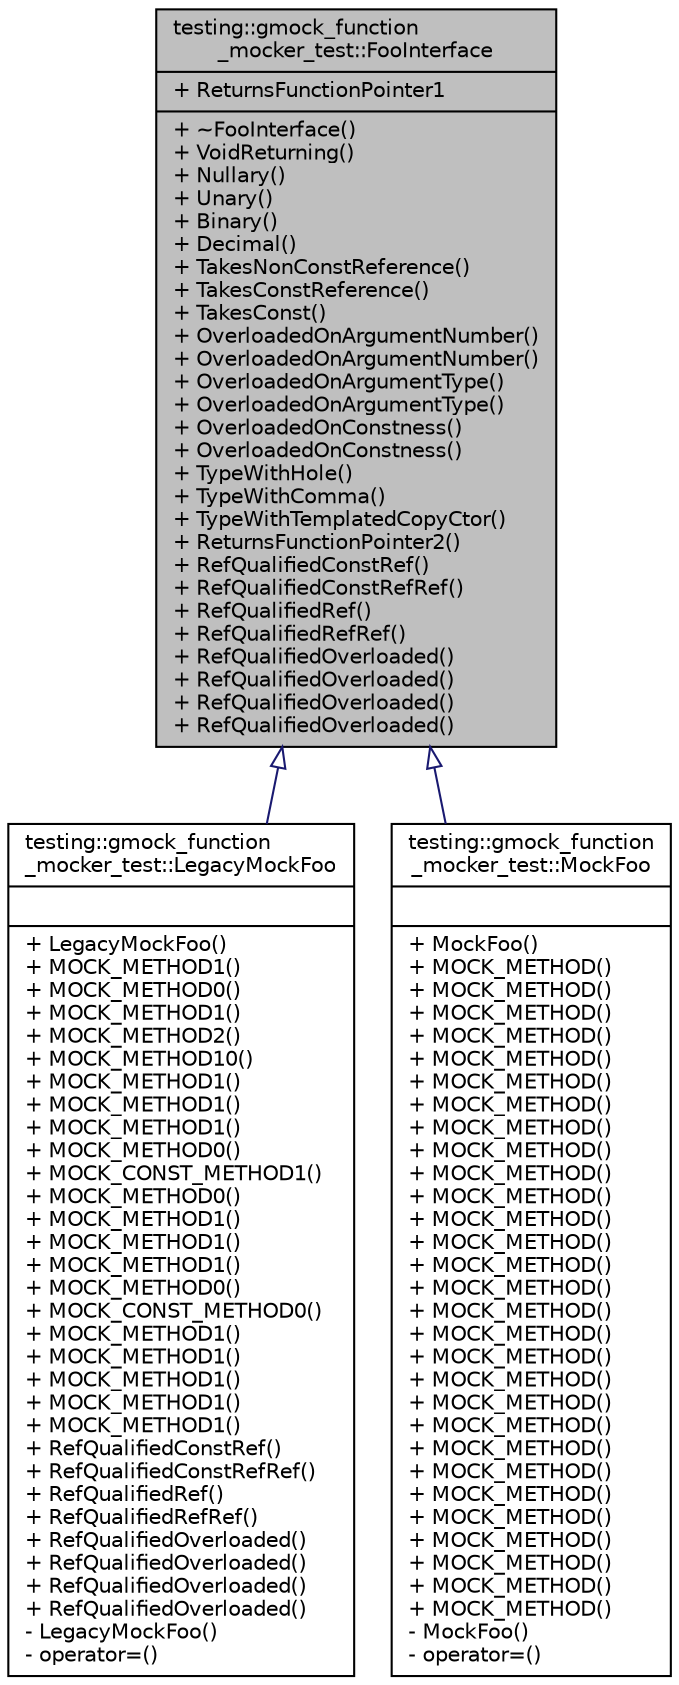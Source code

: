 digraph "testing::gmock_function_mocker_test::FooInterface"
{
 // LATEX_PDF_SIZE
  bgcolor="transparent";
  edge [fontname="Helvetica",fontsize="10",labelfontname="Helvetica",labelfontsize="10"];
  node [fontname="Helvetica",fontsize="10",shape=record];
  Node1 [label="{testing::gmock_function\l_mocker_test::FooInterface\n|+ ReturnsFunctionPointer1\l|+ ~FooInterface()\l+ VoidReturning()\l+ Nullary()\l+ Unary()\l+ Binary()\l+ Decimal()\l+ TakesNonConstReference()\l+ TakesConstReference()\l+ TakesConst()\l+ OverloadedOnArgumentNumber()\l+ OverloadedOnArgumentNumber()\l+ OverloadedOnArgumentType()\l+ OverloadedOnArgumentType()\l+ OverloadedOnConstness()\l+ OverloadedOnConstness()\l+ TypeWithHole()\l+ TypeWithComma()\l+ TypeWithTemplatedCopyCtor()\l+ ReturnsFunctionPointer2()\l+ RefQualifiedConstRef()\l+ RefQualifiedConstRefRef()\l+ RefQualifiedRef()\l+ RefQualifiedRefRef()\l+ RefQualifiedOverloaded()\l+ RefQualifiedOverloaded()\l+ RefQualifiedOverloaded()\l+ RefQualifiedOverloaded()\l}",height=0.2,width=0.4,color="black", fillcolor="grey75", style="filled", fontcolor="black",tooltip=" "];
  Node1 -> Node2 [dir="back",color="midnightblue",fontsize="10",style="solid",arrowtail="onormal",fontname="Helvetica"];
  Node2 [label="{testing::gmock_function\l_mocker_test::LegacyMockFoo\n||+ LegacyMockFoo()\l+ MOCK_METHOD1()\l+ MOCK_METHOD0()\l+ MOCK_METHOD1()\l+ MOCK_METHOD2()\l+ MOCK_METHOD10()\l+ MOCK_METHOD1()\l+ MOCK_METHOD1()\l+ MOCK_METHOD1()\l+ MOCK_METHOD0()\l+ MOCK_CONST_METHOD1()\l+ MOCK_METHOD0()\l+ MOCK_METHOD1()\l+ MOCK_METHOD1()\l+ MOCK_METHOD1()\l+ MOCK_METHOD0()\l+ MOCK_CONST_METHOD0()\l+ MOCK_METHOD1()\l+ MOCK_METHOD1()\l+ MOCK_METHOD1()\l+ MOCK_METHOD1()\l+ MOCK_METHOD1()\l+ RefQualifiedConstRef()\l+ RefQualifiedConstRefRef()\l+ RefQualifiedRef()\l+ RefQualifiedRefRef()\l+ RefQualifiedOverloaded()\l+ RefQualifiedOverloaded()\l+ RefQualifiedOverloaded()\l+ RefQualifiedOverloaded()\l- LegacyMockFoo()\l- operator=()\l}",height=0.2,width=0.4,color="black",URL="$classtesting_1_1gmock__function__mocker__test_1_1LegacyMockFoo.html",tooltip=" "];
  Node1 -> Node3 [dir="back",color="midnightblue",fontsize="10",style="solid",arrowtail="onormal",fontname="Helvetica"];
  Node3 [label="{testing::gmock_function\l_mocker_test::MockFoo\n||+ MockFoo()\l+ MOCK_METHOD()\l+ MOCK_METHOD()\l+ MOCK_METHOD()\l+ MOCK_METHOD()\l+ MOCK_METHOD()\l+ MOCK_METHOD()\l+ MOCK_METHOD()\l+ MOCK_METHOD()\l+ MOCK_METHOD()\l+ MOCK_METHOD()\l+ MOCK_METHOD()\l+ MOCK_METHOD()\l+ MOCK_METHOD()\l+ MOCK_METHOD()\l+ MOCK_METHOD()\l+ MOCK_METHOD()\l+ MOCK_METHOD()\l+ MOCK_METHOD()\l+ MOCK_METHOD()\l+ MOCK_METHOD()\l+ MOCK_METHOD()\l+ MOCK_METHOD()\l+ MOCK_METHOD()\l+ MOCK_METHOD()\l+ MOCK_METHOD()\l+ MOCK_METHOD()\l+ MOCK_METHOD()\l+ MOCK_METHOD()\l+ MOCK_METHOD()\l- MockFoo()\l- operator=()\l}",height=0.2,width=0.4,color="black",URL="$classtesting_1_1gmock__function__mocker__test_1_1MockFoo.html",tooltip=" "];
}
